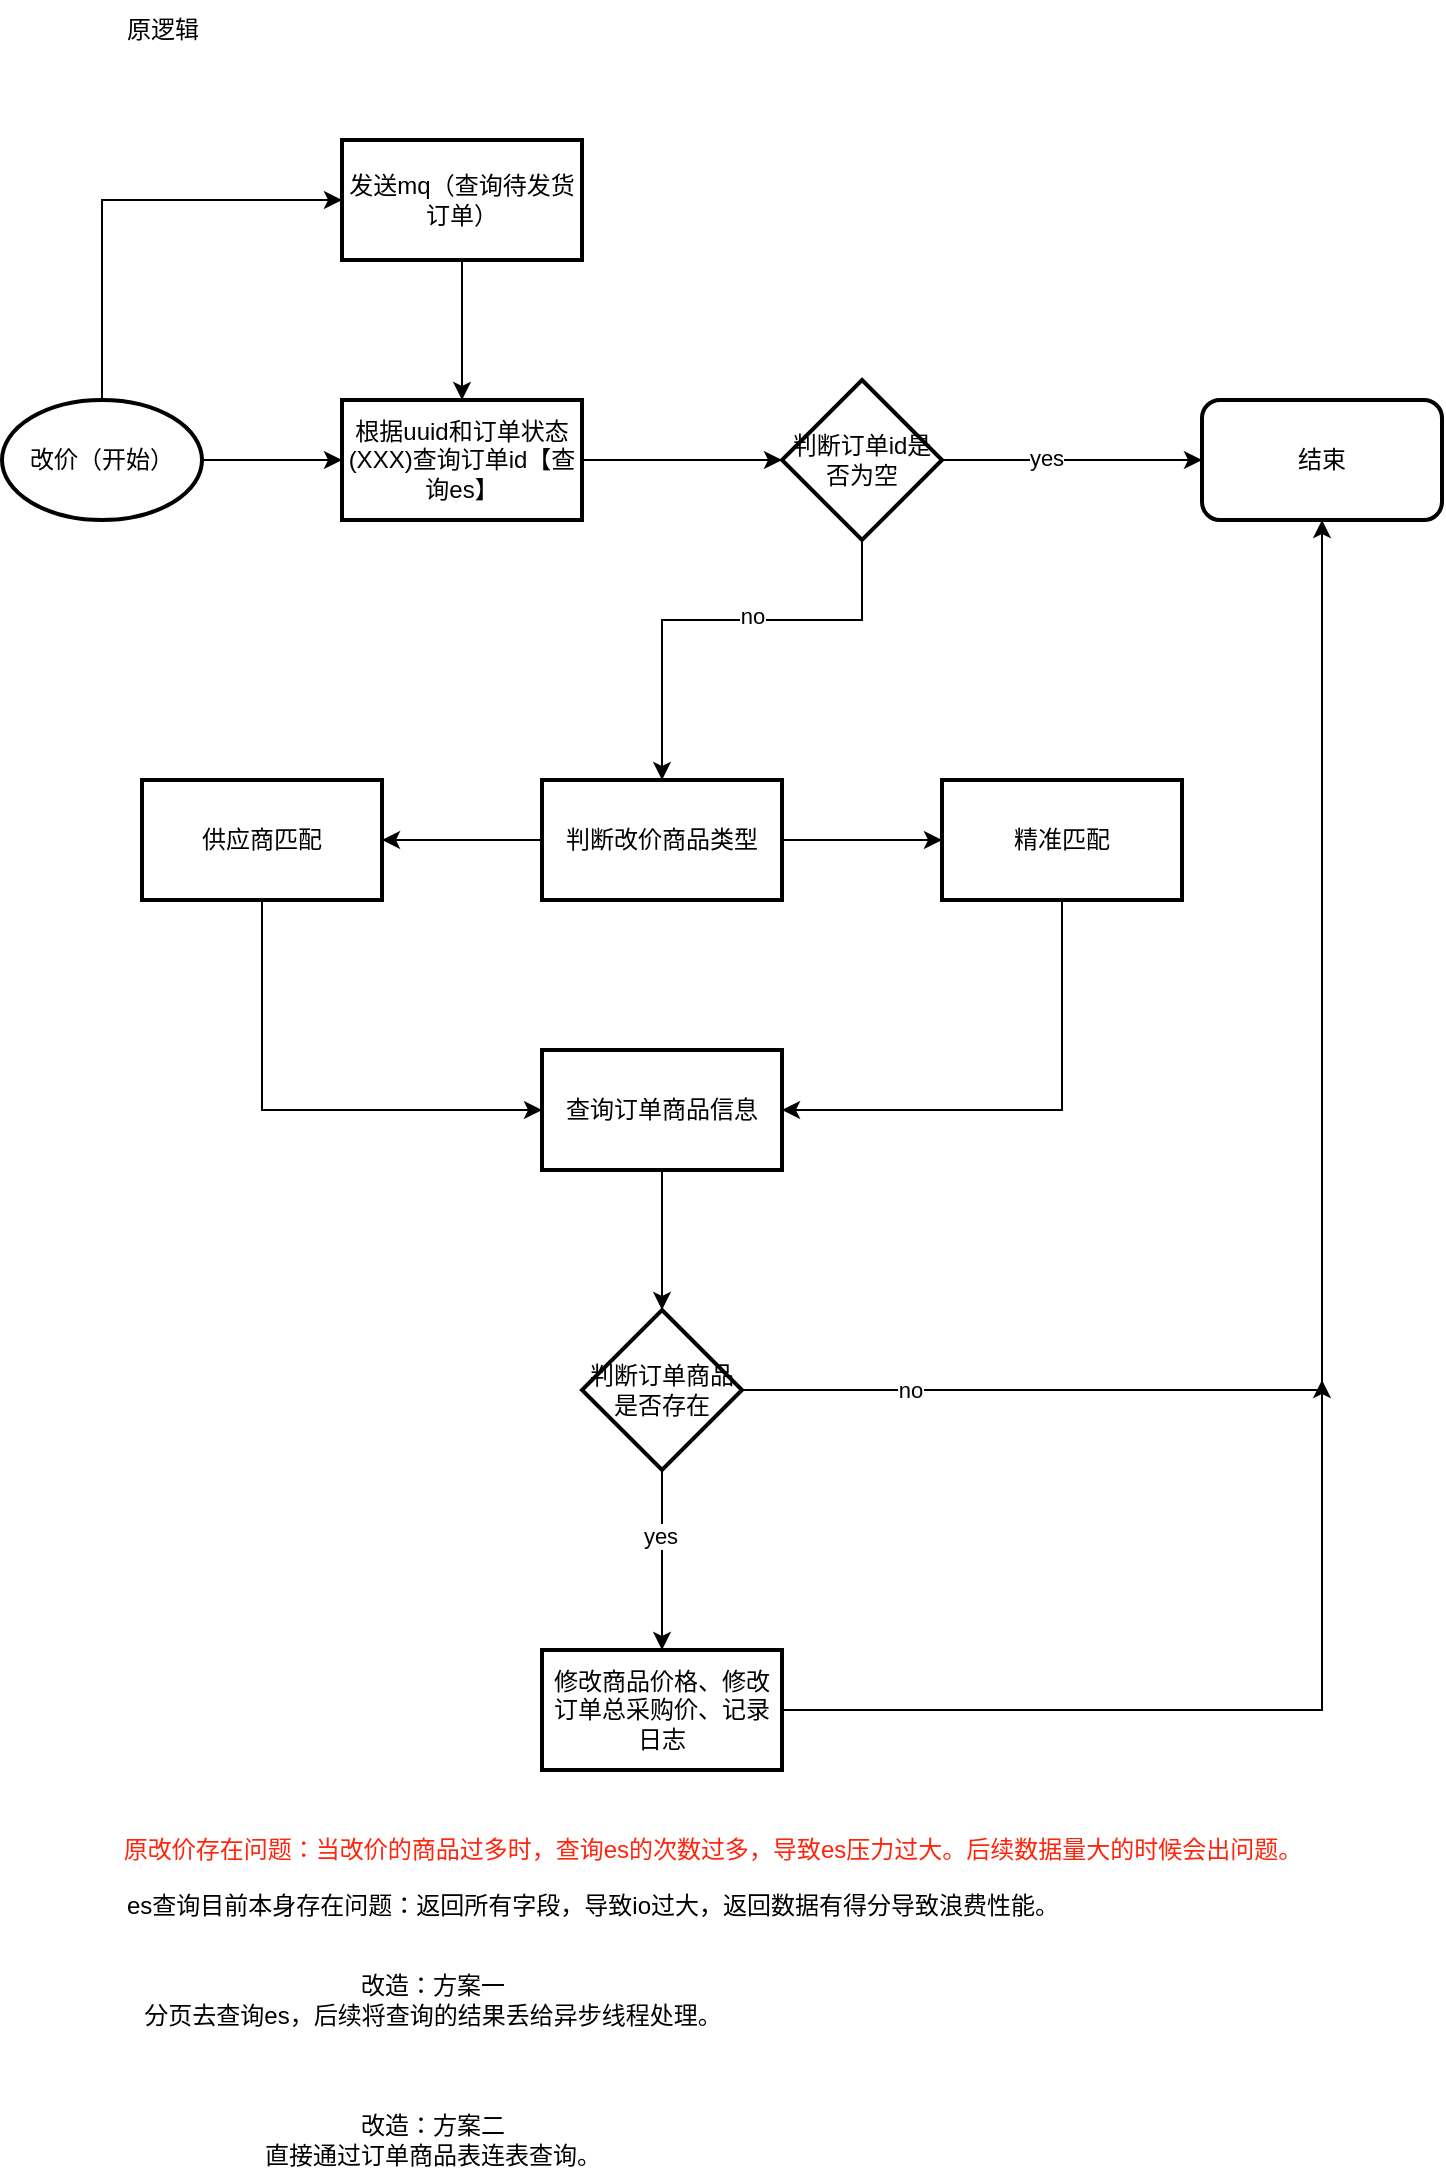 <mxfile version="26.1.0">
  <diagram id="C5RBs43oDa-KdzZeNtuy" name="Page-1">
    <mxGraphModel dx="1050" dy="530" grid="1" gridSize="10" guides="1" tooltips="1" connect="1" arrows="1" fold="1" page="1" pageScale="1" pageWidth="827" pageHeight="1169" math="0" shadow="0">
      <root>
        <mxCell id="WIyWlLk6GJQsqaUBKTNV-0" />
        <mxCell id="WIyWlLk6GJQsqaUBKTNV-1" parent="WIyWlLk6GJQsqaUBKTNV-0" />
        <mxCell id="Zge93vPWhQPrUG6nBFem-1" value="原逻辑" style="text;html=1;align=center;verticalAlign=middle;resizable=0;points=[];autosize=1;strokeColor=none;fillColor=none;" vertex="1" parent="WIyWlLk6GJQsqaUBKTNV-1">
          <mxGeometry x="80" y="30" width="60" height="30" as="geometry" />
        </mxCell>
        <mxCell id="Zge93vPWhQPrUG6nBFem-5" value="" style="edgeStyle=orthogonalEdgeStyle;rounded=0;orthogonalLoop=1;jettySize=auto;html=1;" edge="1" parent="WIyWlLk6GJQsqaUBKTNV-1" source="Zge93vPWhQPrUG6nBFem-2" target="Zge93vPWhQPrUG6nBFem-4">
          <mxGeometry relative="1" as="geometry" />
        </mxCell>
        <mxCell id="Zge93vPWhQPrUG6nBFem-32" value="" style="edgeStyle=orthogonalEdgeStyle;rounded=0;orthogonalLoop=1;jettySize=auto;html=1;" edge="1" parent="WIyWlLk6GJQsqaUBKTNV-1" source="Zge93vPWhQPrUG6nBFem-2" target="Zge93vPWhQPrUG6nBFem-31">
          <mxGeometry relative="1" as="geometry">
            <Array as="points">
              <mxPoint x="80" y="130" />
            </Array>
          </mxGeometry>
        </mxCell>
        <mxCell id="Zge93vPWhQPrUG6nBFem-2" value="改价（开始）" style="strokeWidth=2;html=1;shape=mxgraph.flowchart.start_1;whiteSpace=wrap;" vertex="1" parent="WIyWlLk6GJQsqaUBKTNV-1">
          <mxGeometry x="30" y="230" width="100" height="60" as="geometry" />
        </mxCell>
        <mxCell id="Zge93vPWhQPrUG6nBFem-7" value="" style="edgeStyle=orthogonalEdgeStyle;rounded=0;orthogonalLoop=1;jettySize=auto;html=1;" edge="1" parent="WIyWlLk6GJQsqaUBKTNV-1" source="Zge93vPWhQPrUG6nBFem-4" target="Zge93vPWhQPrUG6nBFem-6">
          <mxGeometry relative="1" as="geometry" />
        </mxCell>
        <mxCell id="Zge93vPWhQPrUG6nBFem-4" value="根据uuid和订单状态(XXX)查询订单id【查询es】" style="whiteSpace=wrap;html=1;strokeWidth=2;" vertex="1" parent="WIyWlLk6GJQsqaUBKTNV-1">
          <mxGeometry x="200" y="230" width="120" height="60" as="geometry" />
        </mxCell>
        <mxCell id="Zge93vPWhQPrUG6nBFem-9" value="" style="edgeStyle=orthogonalEdgeStyle;rounded=0;orthogonalLoop=1;jettySize=auto;html=1;" edge="1" parent="WIyWlLk6GJQsqaUBKTNV-1" source="Zge93vPWhQPrUG6nBFem-6" target="Zge93vPWhQPrUG6nBFem-8">
          <mxGeometry relative="1" as="geometry" />
        </mxCell>
        <mxCell id="Zge93vPWhQPrUG6nBFem-10" value="yes" style="edgeLabel;html=1;align=center;verticalAlign=middle;resizable=0;points=[];" vertex="1" connectable="0" parent="Zge93vPWhQPrUG6nBFem-9">
          <mxGeometry x="-0.207" y="1" relative="1" as="geometry">
            <mxPoint as="offset" />
          </mxGeometry>
        </mxCell>
        <mxCell id="Zge93vPWhQPrUG6nBFem-12" value="" style="edgeStyle=orthogonalEdgeStyle;rounded=0;orthogonalLoop=1;jettySize=auto;html=1;" edge="1" parent="WIyWlLk6GJQsqaUBKTNV-1" source="Zge93vPWhQPrUG6nBFem-6" target="Zge93vPWhQPrUG6nBFem-11">
          <mxGeometry relative="1" as="geometry">
            <Array as="points">
              <mxPoint x="460" y="340" />
              <mxPoint x="360" y="340" />
            </Array>
          </mxGeometry>
        </mxCell>
        <mxCell id="Zge93vPWhQPrUG6nBFem-13" value="no" style="edgeLabel;html=1;align=center;verticalAlign=middle;resizable=0;points=[];" vertex="1" connectable="0" parent="Zge93vPWhQPrUG6nBFem-12">
          <mxGeometry x="-0.138" y="-2" relative="1" as="geometry">
            <mxPoint as="offset" />
          </mxGeometry>
        </mxCell>
        <mxCell id="Zge93vPWhQPrUG6nBFem-6" value="判断订单id是否为空" style="rhombus;whiteSpace=wrap;html=1;strokeWidth=2;" vertex="1" parent="WIyWlLk6GJQsqaUBKTNV-1">
          <mxGeometry x="420" y="220" width="80" height="80" as="geometry" />
        </mxCell>
        <mxCell id="Zge93vPWhQPrUG6nBFem-8" value="结束" style="rounded=1;whiteSpace=wrap;html=1;strokeWidth=2;" vertex="1" parent="WIyWlLk6GJQsqaUBKTNV-1">
          <mxGeometry x="630" y="230" width="120" height="60" as="geometry" />
        </mxCell>
        <mxCell id="Zge93vPWhQPrUG6nBFem-15" value="" style="edgeStyle=orthogonalEdgeStyle;rounded=0;orthogonalLoop=1;jettySize=auto;html=1;" edge="1" parent="WIyWlLk6GJQsqaUBKTNV-1" source="Zge93vPWhQPrUG6nBFem-11" target="Zge93vPWhQPrUG6nBFem-14">
          <mxGeometry relative="1" as="geometry" />
        </mxCell>
        <mxCell id="Zge93vPWhQPrUG6nBFem-17" value="" style="edgeStyle=orthogonalEdgeStyle;rounded=0;orthogonalLoop=1;jettySize=auto;html=1;" edge="1" parent="WIyWlLk6GJQsqaUBKTNV-1" source="Zge93vPWhQPrUG6nBFem-11" target="Zge93vPWhQPrUG6nBFem-16">
          <mxGeometry relative="1" as="geometry" />
        </mxCell>
        <mxCell id="Zge93vPWhQPrUG6nBFem-11" value="判断改价商品类型" style="whiteSpace=wrap;html=1;strokeWidth=2;" vertex="1" parent="WIyWlLk6GJQsqaUBKTNV-1">
          <mxGeometry x="300" y="420" width="120" height="60" as="geometry" />
        </mxCell>
        <mxCell id="Zge93vPWhQPrUG6nBFem-20" value="" style="edgeStyle=orthogonalEdgeStyle;rounded=0;orthogonalLoop=1;jettySize=auto;html=1;" edge="1" parent="WIyWlLk6GJQsqaUBKTNV-1" source="Zge93vPWhQPrUG6nBFem-14" target="Zge93vPWhQPrUG6nBFem-19">
          <mxGeometry relative="1" as="geometry">
            <Array as="points">
              <mxPoint x="160" y="585" />
            </Array>
          </mxGeometry>
        </mxCell>
        <mxCell id="Zge93vPWhQPrUG6nBFem-14" value="供应商匹配" style="whiteSpace=wrap;html=1;strokeWidth=2;" vertex="1" parent="WIyWlLk6GJQsqaUBKTNV-1">
          <mxGeometry x="100" y="420" width="120" height="60" as="geometry" />
        </mxCell>
        <mxCell id="Zge93vPWhQPrUG6nBFem-21" style="edgeStyle=orthogonalEdgeStyle;rounded=0;orthogonalLoop=1;jettySize=auto;html=1;entryX=1;entryY=0.5;entryDx=0;entryDy=0;" edge="1" parent="WIyWlLk6GJQsqaUBKTNV-1" source="Zge93vPWhQPrUG6nBFem-16" target="Zge93vPWhQPrUG6nBFem-19">
          <mxGeometry relative="1" as="geometry">
            <Array as="points">
              <mxPoint x="560" y="585" />
            </Array>
          </mxGeometry>
        </mxCell>
        <mxCell id="Zge93vPWhQPrUG6nBFem-16" value="精准匹配" style="whiteSpace=wrap;html=1;strokeWidth=2;" vertex="1" parent="WIyWlLk6GJQsqaUBKTNV-1">
          <mxGeometry x="500" y="420" width="120" height="60" as="geometry" />
        </mxCell>
        <mxCell id="Zge93vPWhQPrUG6nBFem-23" value="" style="edgeStyle=orthogonalEdgeStyle;rounded=0;orthogonalLoop=1;jettySize=auto;html=1;" edge="1" parent="WIyWlLk6GJQsqaUBKTNV-1" source="Zge93vPWhQPrUG6nBFem-19" target="Zge93vPWhQPrUG6nBFem-22">
          <mxGeometry relative="1" as="geometry" />
        </mxCell>
        <mxCell id="Zge93vPWhQPrUG6nBFem-19" value="查询订单商品信息" style="whiteSpace=wrap;html=1;strokeWidth=2;" vertex="1" parent="WIyWlLk6GJQsqaUBKTNV-1">
          <mxGeometry x="300" y="555" width="120" height="60" as="geometry" />
        </mxCell>
        <mxCell id="Zge93vPWhQPrUG6nBFem-24" style="edgeStyle=orthogonalEdgeStyle;rounded=0;orthogonalLoop=1;jettySize=auto;html=1;entryX=0.5;entryY=1;entryDx=0;entryDy=0;" edge="1" parent="WIyWlLk6GJQsqaUBKTNV-1" source="Zge93vPWhQPrUG6nBFem-22" target="Zge93vPWhQPrUG6nBFem-8">
          <mxGeometry relative="1" as="geometry">
            <Array as="points">
              <mxPoint x="690" y="725" />
            </Array>
          </mxGeometry>
        </mxCell>
        <mxCell id="Zge93vPWhQPrUG6nBFem-25" value="no" style="edgeLabel;html=1;align=center;verticalAlign=middle;resizable=0;points=[];" vertex="1" connectable="0" parent="Zge93vPWhQPrUG6nBFem-24">
          <mxGeometry x="-0.77" relative="1" as="geometry">
            <mxPoint as="offset" />
          </mxGeometry>
        </mxCell>
        <mxCell id="Zge93vPWhQPrUG6nBFem-27" value="" style="edgeStyle=orthogonalEdgeStyle;rounded=0;orthogonalLoop=1;jettySize=auto;html=1;" edge="1" parent="WIyWlLk6GJQsqaUBKTNV-1" source="Zge93vPWhQPrUG6nBFem-22" target="Zge93vPWhQPrUG6nBFem-26">
          <mxGeometry relative="1" as="geometry" />
        </mxCell>
        <mxCell id="Zge93vPWhQPrUG6nBFem-28" value="yes" style="edgeLabel;html=1;align=center;verticalAlign=middle;resizable=0;points=[];" vertex="1" connectable="0" parent="Zge93vPWhQPrUG6nBFem-27">
          <mxGeometry x="-0.271" y="-1" relative="1" as="geometry">
            <mxPoint as="offset" />
          </mxGeometry>
        </mxCell>
        <mxCell id="Zge93vPWhQPrUG6nBFem-22" value="判断订单商品是否存在" style="rhombus;whiteSpace=wrap;html=1;strokeWidth=2;" vertex="1" parent="WIyWlLk6GJQsqaUBKTNV-1">
          <mxGeometry x="320" y="685" width="80" height="80" as="geometry" />
        </mxCell>
        <mxCell id="Zge93vPWhQPrUG6nBFem-29" style="edgeStyle=orthogonalEdgeStyle;rounded=0;orthogonalLoop=1;jettySize=auto;html=1;" edge="1" parent="WIyWlLk6GJQsqaUBKTNV-1" source="Zge93vPWhQPrUG6nBFem-26">
          <mxGeometry relative="1" as="geometry">
            <mxPoint x="690" y="720" as="targetPoint" />
            <Array as="points">
              <mxPoint x="690" y="885" />
            </Array>
          </mxGeometry>
        </mxCell>
        <mxCell id="Zge93vPWhQPrUG6nBFem-26" value="修改商品价格、修改订单总采购价、记录日志" style="whiteSpace=wrap;html=1;strokeWidth=2;" vertex="1" parent="WIyWlLk6GJQsqaUBKTNV-1">
          <mxGeometry x="300" y="855" width="120" height="60" as="geometry" />
        </mxCell>
        <mxCell id="Zge93vPWhQPrUG6nBFem-33" style="edgeStyle=orthogonalEdgeStyle;rounded=0;orthogonalLoop=1;jettySize=auto;html=1;entryX=0.5;entryY=0;entryDx=0;entryDy=0;" edge="1" parent="WIyWlLk6GJQsqaUBKTNV-1" source="Zge93vPWhQPrUG6nBFem-31" target="Zge93vPWhQPrUG6nBFem-4">
          <mxGeometry relative="1" as="geometry" />
        </mxCell>
        <mxCell id="Zge93vPWhQPrUG6nBFem-31" value="发送mq（查询待发货订单）" style="whiteSpace=wrap;html=1;strokeWidth=2;" vertex="1" parent="WIyWlLk6GJQsqaUBKTNV-1">
          <mxGeometry x="200" y="100" width="120" height="60" as="geometry" />
        </mxCell>
        <mxCell id="Zge93vPWhQPrUG6nBFem-34" value="&lt;font style=&quot;color: rgb(255, 37, 13);&quot;&gt;原改价存在问题：当改价的商品过多时，查询es的次数过多，导致es压力过大。后续数据量大的时候会出问题。&lt;/font&gt;" style="text;html=1;align=center;verticalAlign=middle;resizable=0;points=[];autosize=1;strokeColor=none;fillColor=none;" vertex="1" parent="WIyWlLk6GJQsqaUBKTNV-1">
          <mxGeometry x="80" y="940" width="610" height="30" as="geometry" />
        </mxCell>
        <mxCell id="Zge93vPWhQPrUG6nBFem-35" value="改造：方案一&lt;div&gt;分页去查询es，后续将查询的结果丢给异步线程处理。&lt;/div&gt;" style="text;html=1;align=center;verticalAlign=middle;resizable=0;points=[];autosize=1;strokeColor=none;fillColor=none;" vertex="1" parent="WIyWlLk6GJQsqaUBKTNV-1">
          <mxGeometry x="90" y="1010" width="310" height="40" as="geometry" />
        </mxCell>
        <mxCell id="Zge93vPWhQPrUG6nBFem-36" value="改造：方案二&lt;div&gt;直接通过订单商品表连表查询。&lt;/div&gt;" style="text;html=1;align=center;verticalAlign=middle;resizable=0;points=[];autosize=1;strokeColor=none;fillColor=none;" vertex="1" parent="WIyWlLk6GJQsqaUBKTNV-1">
          <mxGeometry x="150" y="1080" width="190" height="40" as="geometry" />
        </mxCell>
        <mxCell id="Zge93vPWhQPrUG6nBFem-37" value="es查询目前本身存在问题：返回所有字段，导致io过大，返回数据有得分导致浪费性能。" style="text;html=1;align=center;verticalAlign=middle;resizable=0;points=[];autosize=1;strokeColor=none;fillColor=none;" vertex="1" parent="WIyWlLk6GJQsqaUBKTNV-1">
          <mxGeometry x="80" y="968" width="490" height="30" as="geometry" />
        </mxCell>
      </root>
    </mxGraphModel>
  </diagram>
</mxfile>
